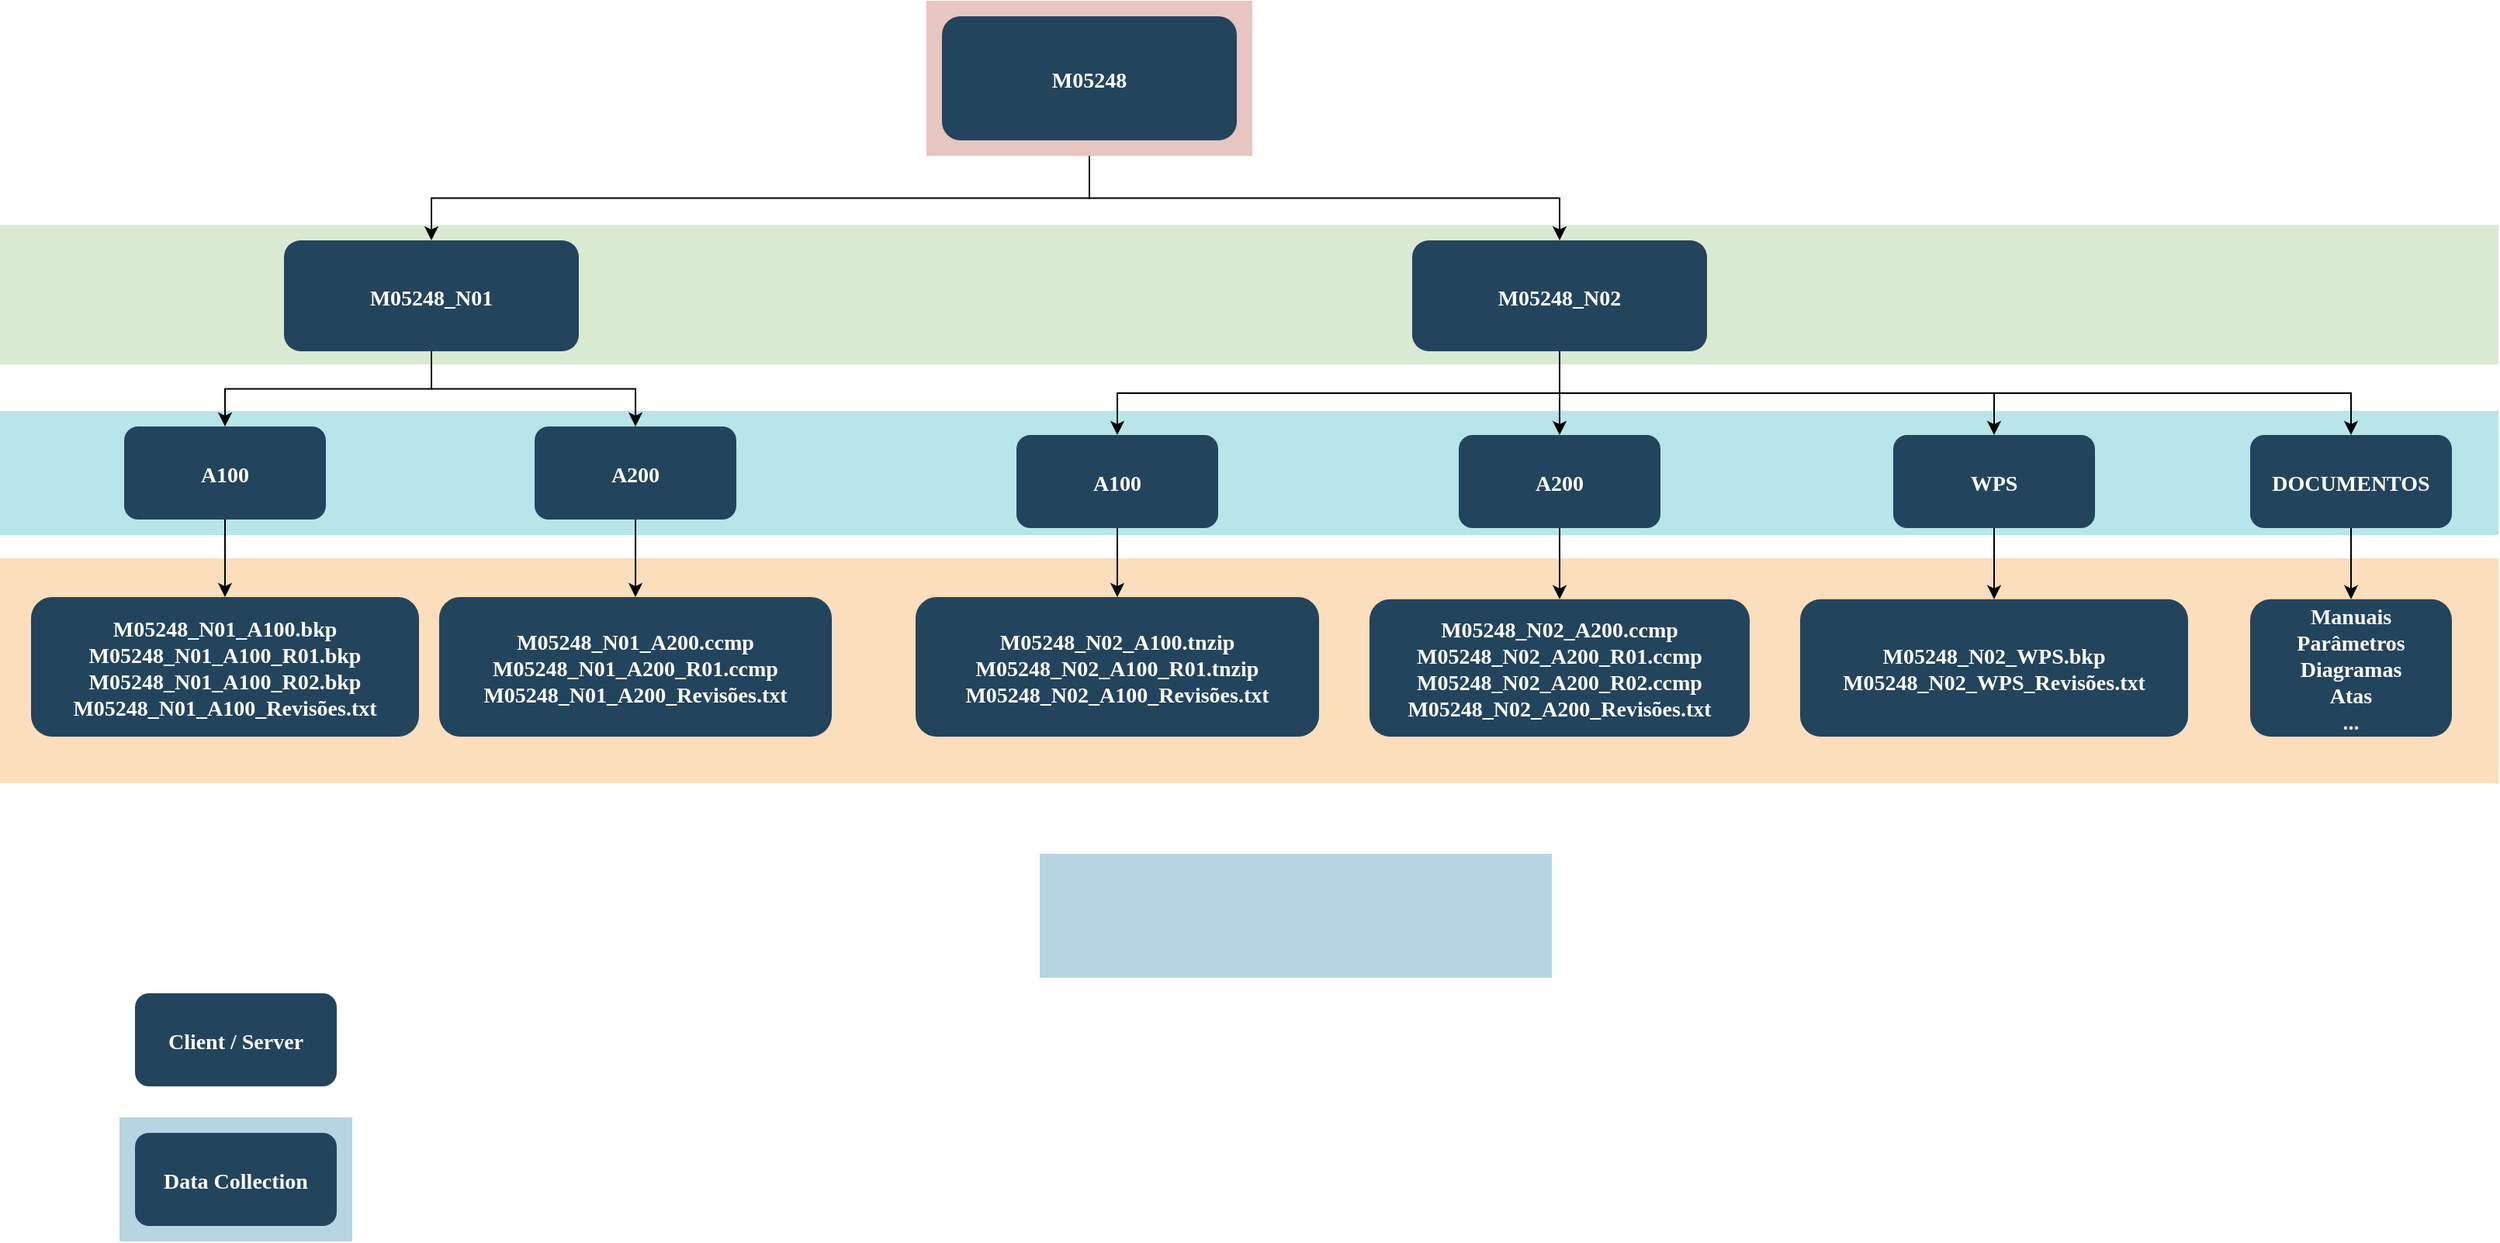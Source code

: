 <mxfile version="21.3.7" type="github">
  <diagram name="Page-1" id="2c0d36ab-eaac-3732-788b-9136903baeff">
    <mxGraphModel dx="1150" dy="506" grid="1" gridSize="10" guides="1" tooltips="1" connect="1" arrows="1" fold="1" page="1" pageScale="1.5" pageWidth="1169" pageHeight="827" background="none" math="0" shadow="0">
      <root>
        <mxCell id="0" />
        <mxCell id="1" parent="0" />
        <mxCell id="123" value="" style="fillColor=#AE4132;strokeColor=none;opacity=30;" parent="1" vertex="1">
          <mxGeometry x="747" y="175.5" width="210" height="100.0" as="geometry" />
        </mxCell>
        <mxCell id="117" value="" style="fillColor=#F2931E;strokeColor=none;opacity=30;" parent="1" vertex="1">
          <mxGeometry x="150" y="535" width="1610" height="145" as="geometry" />
        </mxCell>
        <mxCell id="113" value="" style="fillColor=#10739E;strokeColor=none;opacity=30;" parent="1" vertex="1">
          <mxGeometry x="820" y="725.5" width="330.0" height="80" as="geometry" />
        </mxCell>
        <mxCell id="112" value="" style="fillColor=#10739E;strokeColor=none;opacity=30;" parent="1" vertex="1">
          <mxGeometry x="227.0" y="895.5" width="150" height="80" as="geometry" />
        </mxCell>
        <mxCell id="111" value="" style="fillColor=#D9EAD3;strokeColor=none" parent="1" vertex="1">
          <mxGeometry x="150" y="320" width="1610" height="90" as="geometry" />
        </mxCell>
        <mxCell id="108" value="" style="fillColor=#12AAB5;strokeColor=none;opacity=30;" parent="1" vertex="1">
          <mxGeometry x="150" y="440" width="1610" height="80" as="geometry" />
        </mxCell>
        <mxCell id="Ags1X83W1c-TU1N3VqLr-136" value="" style="edgeStyle=orthogonalEdgeStyle;rounded=0;orthogonalLoop=1;jettySize=auto;html=1;entryX=0.5;entryY=0;entryDx=0;entryDy=0;exitX=0.5;exitY=1;exitDx=0;exitDy=0;" edge="1" parent="1" source="123" target="12">
          <mxGeometry relative="1" as="geometry" />
        </mxCell>
        <mxCell id="2" value="M05248" style="rounded=1;fillColor=#23445D;gradientColor=none;strokeColor=none;fontColor=#FFFFFF;fontStyle=1;fontFamily=Tahoma;fontSize=14" parent="1" vertex="1">
          <mxGeometry x="757" y="185.5" width="190" height="80" as="geometry" />
        </mxCell>
        <mxCell id="Ags1X83W1c-TU1N3VqLr-140" value="" style="edgeStyle=orthogonalEdgeStyle;rounded=0;orthogonalLoop=1;jettySize=auto;html=1;" edge="1" parent="1" source="12" target="29">
          <mxGeometry relative="1" as="geometry" />
        </mxCell>
        <mxCell id="12" value="M05248_N02" style="rounded=1;fillColor=#23445D;gradientColor=none;strokeColor=none;fontColor=#FFFFFF;fontStyle=1;fontFamily=Tahoma;fontSize=14" parent="1" vertex="1">
          <mxGeometry x="1060" y="330" width="190" height="71.5" as="geometry" />
        </mxCell>
        <mxCell id="Ags1X83W1c-TU1N3VqLr-126" value="" style="edgeStyle=orthogonalEdgeStyle;rounded=0;orthogonalLoop=1;jettySize=auto;html=1;entryX=0.5;entryY=0;entryDx=0;entryDy=0;" edge="1" parent="1" source="13" target="14">
          <mxGeometry relative="1" as="geometry" />
        </mxCell>
        <mxCell id="13" value="M05248_N01" style="rounded=1;fillColor=#23445D;gradientColor=none;strokeColor=none;fontColor=#FFFFFF;fontStyle=1;fontFamily=Tahoma;fontSize=14" parent="1" vertex="1">
          <mxGeometry x="333" y="330" width="190" height="71.5" as="geometry" />
        </mxCell>
        <mxCell id="Ags1X83W1c-TU1N3VqLr-129" value="" style="edgeStyle=orthogonalEdgeStyle;rounded=0;orthogonalLoop=1;jettySize=auto;html=1;" edge="1" parent="1" source="14" target="15">
          <mxGeometry relative="1" as="geometry" />
        </mxCell>
        <mxCell id="14" value="A100" style="rounded=1;fillColor=#23445D;gradientColor=none;strokeColor=none;fontColor=#FFFFFF;fontStyle=1;fontFamily=Tahoma;fontSize=14" parent="1" vertex="1">
          <mxGeometry x="230" y="450" width="130" height="60" as="geometry" />
        </mxCell>
        <mxCell id="15" value="M05248_N01_A100.bkp&#xa;M05248_N01_A100_R01.bkp&#xa;M05248_N01_A100_R02.bkp&#xa;M05248_N01_A100_Revisões.txt" style="rounded=1;fillColor=#23445D;gradientColor=none;strokeColor=none;fontColor=#FFFFFF;fontStyle=1;fontFamily=Tahoma;fontSize=14" parent="1" vertex="1">
          <mxGeometry x="170" y="560" width="250" height="90" as="geometry" />
        </mxCell>
        <mxCell id="Ags1X83W1c-TU1N3VqLr-130" value="" style="edgeStyle=orthogonalEdgeStyle;rounded=0;orthogonalLoop=1;jettySize=auto;html=1;" edge="1" parent="1" source="16" target="17">
          <mxGeometry relative="1" as="geometry" />
        </mxCell>
        <mxCell id="16" value="A200" style="rounded=1;fillColor=#23445D;gradientColor=none;strokeColor=none;fontColor=#FFFFFF;fontStyle=1;fontFamily=Tahoma;fontSize=14" parent="1" vertex="1">
          <mxGeometry x="494.5" y="450" width="130" height="60" as="geometry" />
        </mxCell>
        <mxCell id="17" value="M05248_N01_A200.ccmp&#xa;M05248_N01_A200_R01.ccmp&#xa;M05248_N01_A200_Revisões.txt" style="rounded=1;fillColor=#23445D;gradientColor=none;strokeColor=none;fontColor=#FFFFFF;fontStyle=1;fontFamily=Tahoma;fontSize=14" parent="1" vertex="1">
          <mxGeometry x="433" y="560" width="253" height="90" as="geometry" />
        </mxCell>
        <mxCell id="20" value="Client / Server" style="rounded=1;fillColor=#23445D;gradientColor=none;strokeColor=none;fontColor=#FFFFFF;fontStyle=1;fontFamily=Tahoma;fontSize=14" parent="1" vertex="1">
          <mxGeometry x="237" y="815.5" width="130" height="60" as="geometry" />
        </mxCell>
        <mxCell id="23" value="Data Collection" style="rounded=1;fillColor=#23445D;gradientColor=none;strokeColor=none;fontColor=#FFFFFF;fontStyle=1;fontFamily=Tahoma;fontSize=14" parent="1" vertex="1">
          <mxGeometry x="237" y="905.5" width="130" height="60" as="geometry" />
        </mxCell>
        <mxCell id="Ags1X83W1c-TU1N3VqLr-131" value="" style="edgeStyle=orthogonalEdgeStyle;rounded=0;orthogonalLoop=1;jettySize=auto;html=1;" edge="1" parent="1" source="25" target="26">
          <mxGeometry relative="1" as="geometry" />
        </mxCell>
        <mxCell id="25" value="A100" style="rounded=1;fillColor=#23445D;gradientColor=none;strokeColor=none;fontColor=#FFFFFF;fontStyle=1;fontFamily=Tahoma;fontSize=14" parent="1" vertex="1">
          <mxGeometry x="805" y="455.5" width="130" height="60" as="geometry" />
        </mxCell>
        <mxCell id="26" value="M05248_N02_A100.tnzip&#xa;M05248_N02_A100_R01.tnzip&#xa;M05248_N02_A100_Revisões.txt" style="rounded=1;fillColor=#23445D;gradientColor=none;strokeColor=none;fontColor=#FFFFFF;fontStyle=1;fontFamily=Tahoma;fontSize=14" parent="1" vertex="1">
          <mxGeometry x="740" y="560" width="260" height="90" as="geometry" />
        </mxCell>
        <mxCell id="Ags1X83W1c-TU1N3VqLr-132" value="" style="edgeStyle=orthogonalEdgeStyle;rounded=0;orthogonalLoop=1;jettySize=auto;html=1;" edge="1" parent="1" source="29" target="30">
          <mxGeometry relative="1" as="geometry" />
        </mxCell>
        <mxCell id="29" value="A200" style="rounded=1;fillColor=#23445D;gradientColor=none;strokeColor=none;fontColor=#FFFFFF;fontStyle=1;fontFamily=Tahoma;fontSize=14" parent="1" vertex="1">
          <mxGeometry x="1090" y="455.5" width="130" height="60" as="geometry" />
        </mxCell>
        <mxCell id="30" value="M05248_N02_A200.ccmp&#xa;M05248_N02_A200_R01.ccmp&#xa;M05248_N02_A200_R02.ccmp&#xa;M05248_N02_A200_Revisões.txt" style="rounded=1;fillColor=#23445D;gradientColor=none;strokeColor=none;fontColor=#FFFFFF;fontStyle=1;fontFamily=Tahoma;fontSize=14" parent="1" vertex="1">
          <mxGeometry x="1032.5" y="561.38" width="245" height="88.62" as="geometry" />
        </mxCell>
        <mxCell id="Ags1X83W1c-TU1N3VqLr-133" value="" style="edgeStyle=orthogonalEdgeStyle;rounded=0;orthogonalLoop=1;jettySize=auto;html=1;" edge="1" parent="1" source="33" target="34">
          <mxGeometry relative="1" as="geometry" />
        </mxCell>
        <mxCell id="33" value="WPS" style="rounded=1;fillColor=#23445D;gradientColor=none;strokeColor=none;fontColor=#FFFFFF;fontStyle=1;fontFamily=Tahoma;fontSize=14" parent="1" vertex="1">
          <mxGeometry x="1370" y="455.5" width="130" height="60" as="geometry" />
        </mxCell>
        <mxCell id="34" value="M05248_N02_WPS.bkp&#xa;M05248_N02_WPS_Revisões.txt" style="rounded=1;fillColor=#23445D;gradientColor=none;strokeColor=none;fontColor=#FFFFFF;fontStyle=1;fontFamily=Tahoma;fontSize=14" parent="1" vertex="1">
          <mxGeometry x="1310" y="561.38" width="250" height="88.62" as="geometry" />
        </mxCell>
        <mxCell id="Ags1X83W1c-TU1N3VqLr-127" value="" style="edgeStyle=orthogonalEdgeStyle;rounded=0;orthogonalLoop=1;jettySize=auto;html=1;entryX=0.5;entryY=0;entryDx=0;entryDy=0;exitX=0.5;exitY=1;exitDx=0;exitDy=0;" edge="1" parent="1" source="13" target="16">
          <mxGeometry relative="1" as="geometry">
            <mxPoint x="385" y="420.5" as="sourcePoint" />
            <mxPoint x="305" y="460.5" as="targetPoint" />
          </mxGeometry>
        </mxCell>
        <mxCell id="Ags1X83W1c-TU1N3VqLr-137" value="" style="edgeStyle=orthogonalEdgeStyle;rounded=0;orthogonalLoop=1;jettySize=auto;html=1;entryX=0.5;entryY=0;entryDx=0;entryDy=0;exitX=0.5;exitY=1;exitDx=0;exitDy=0;" edge="1" parent="1" source="123" target="13">
          <mxGeometry relative="1" as="geometry">
            <mxPoint x="862" y="286" as="sourcePoint" />
            <mxPoint x="1165" y="340" as="targetPoint" />
          </mxGeometry>
        </mxCell>
        <mxCell id="Ags1X83W1c-TU1N3VqLr-145" value="" style="edgeStyle=orthogonalEdgeStyle;rounded=0;orthogonalLoop=1;jettySize=auto;html=1;" edge="1" parent="1" source="Ags1X83W1c-TU1N3VqLr-138" target="Ags1X83W1c-TU1N3VqLr-144">
          <mxGeometry relative="1" as="geometry" />
        </mxCell>
        <mxCell id="Ags1X83W1c-TU1N3VqLr-138" value="DOCUMENTOS" style="rounded=1;fillColor=#23445D;gradientColor=none;strokeColor=none;fontColor=#FFFFFF;fontStyle=1;fontFamily=Tahoma;fontSize=14" vertex="1" parent="1">
          <mxGeometry x="1600" y="455.5" width="130" height="60" as="geometry" />
        </mxCell>
        <mxCell id="Ags1X83W1c-TU1N3VqLr-141" value="" style="edgeStyle=orthogonalEdgeStyle;rounded=0;orthogonalLoop=1;jettySize=auto;html=1;exitX=0.5;exitY=1;exitDx=0;exitDy=0;entryX=0.5;entryY=0;entryDx=0;entryDy=0;" edge="1" parent="1" source="12" target="33">
          <mxGeometry relative="1" as="geometry">
            <mxPoint x="1165" y="412" as="sourcePoint" />
            <mxPoint x="1165" y="466" as="targetPoint" />
          </mxGeometry>
        </mxCell>
        <mxCell id="Ags1X83W1c-TU1N3VqLr-142" value="" style="edgeStyle=orthogonalEdgeStyle;rounded=0;orthogonalLoop=1;jettySize=auto;html=1;exitX=0.5;exitY=1;exitDx=0;exitDy=0;entryX=0.5;entryY=0;entryDx=0;entryDy=0;" edge="1" parent="1" source="12" target="Ags1X83W1c-TU1N3VqLr-138">
          <mxGeometry relative="1" as="geometry">
            <mxPoint x="1165" y="412" as="sourcePoint" />
            <mxPoint x="1445" y="466" as="targetPoint" />
          </mxGeometry>
        </mxCell>
        <mxCell id="Ags1X83W1c-TU1N3VqLr-143" value="" style="edgeStyle=orthogonalEdgeStyle;rounded=0;orthogonalLoop=1;jettySize=auto;html=1;exitX=0.5;exitY=1;exitDx=0;exitDy=0;entryX=0.5;entryY=0;entryDx=0;entryDy=0;" edge="1" parent="1" source="12" target="25">
          <mxGeometry relative="1" as="geometry">
            <mxPoint x="1175" y="422" as="sourcePoint" />
            <mxPoint x="1455" y="476" as="targetPoint" />
          </mxGeometry>
        </mxCell>
        <mxCell id="Ags1X83W1c-TU1N3VqLr-144" value="Manuais&#xa;Parâmetros&#xa;Diagramas&#xa;Atas&#xa;..." style="rounded=1;fillColor=#23445D;gradientColor=none;strokeColor=none;fontColor=#FFFFFF;fontStyle=1;fontFamily=Tahoma;fontSize=14" vertex="1" parent="1">
          <mxGeometry x="1600" y="561.38" width="130" height="88.62" as="geometry" />
        </mxCell>
      </root>
    </mxGraphModel>
  </diagram>
</mxfile>
